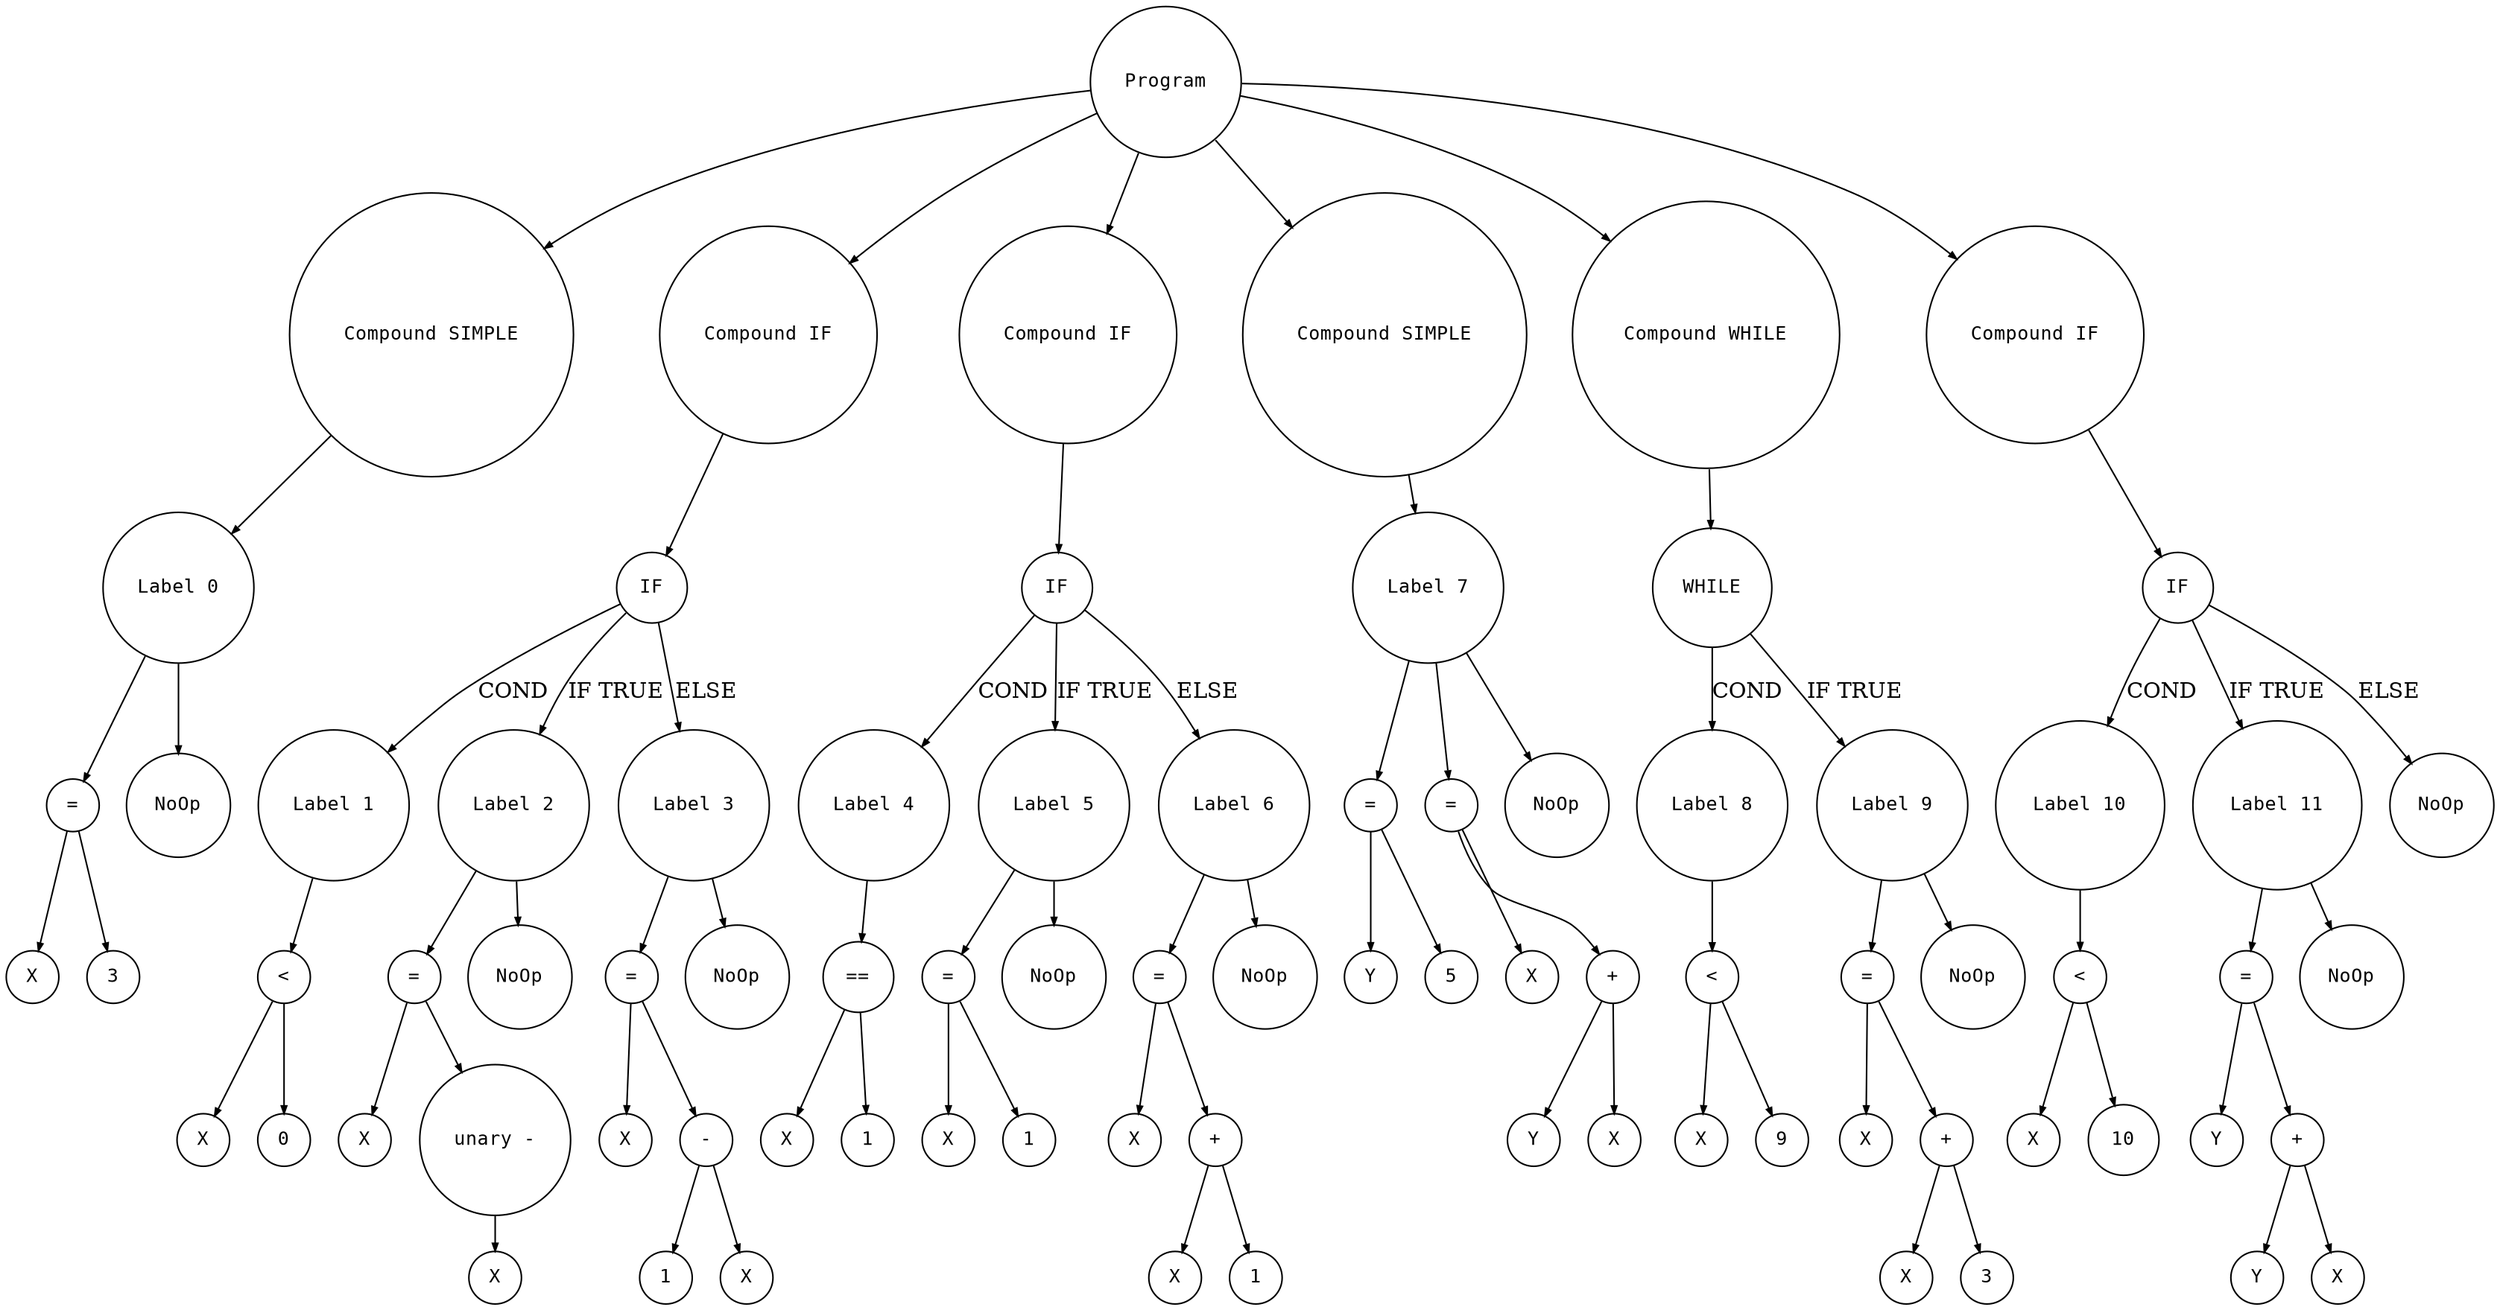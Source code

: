 digraph astgraph {
  node [shape=circle, fontsize=12, fontname="Courier", height=.1];
  ranksep=.3;
  edge [arrowsize=.5]
  node1 [label="Program"]
  node2 [label="Compound SIMPLE"]
  node3 [label="Label 0"]
  node4 [label="="]
  node5 [label="X"]
  node6 [label="3"]
  node4 -> node5
  node4 -> node6
  node3 -> node4
  node7 [label="NoOp"]
  node3 -> node7
  node2 -> node3
  node8 [label="Compound IF"]
  node9 [label="IF"]
  node10 [label="Label 1"]
  node11 [label="<"]
  node12 [label="X"]
  node13 [label="0"]
  node11 -> node12
  node11 -> node13
  node10 -> node11
  node9 -> node10 [label="COND"]
  node14 [label="Label 2"]
  node15 [label="="]
  node16 [label="X"]
  node17 [label="unary -"]
  node18 [label="X"]
  node17 -> node18
  node15 -> node16
  node15 -> node17
  node14 -> node15
  node19 [label="NoOp"]
  node14 -> node19
  node9 -> node14 [label="IF TRUE"] 
  node20 [label="Label 3"]
  node21 [label="="]
  node22 [label="X"]
  node23 [label="-"]
  node24 [label="1"]
  node25 [label="X"]
  node23 -> node24
  node23 -> node25
  node21 -> node22
  node21 -> node23
  node20 -> node21
  node26 [label="NoOp"]
  node20 -> node26
  node9 -> node20 [label="ELSE"] 
  node8 -> node9
  node27 [label="Compound IF"]
  node28 [label="IF"]
  node29 [label="Label 4"]
  node30 [label="=="]
  node31 [label="X"]
  node32 [label="1"]
  node30 -> node31
  node30 -> node32
  node29 -> node30
  node28 -> node29 [label="COND"]
  node33 [label="Label 5"]
  node34 [label="="]
  node35 [label="X"]
  node36 [label="1"]
  node34 -> node35
  node34 -> node36
  node33 -> node34
  node37 [label="NoOp"]
  node33 -> node37
  node28 -> node33 [label="IF TRUE"] 
  node38 [label="Label 6"]
  node39 [label="="]
  node40 [label="X"]
  node41 [label="+"]
  node42 [label="X"]
  node43 [label="1"]
  node41 -> node42
  node41 -> node43
  node39 -> node40
  node39 -> node41
  node38 -> node39
  node44 [label="NoOp"]
  node38 -> node44
  node28 -> node38 [label="ELSE"] 
  node27 -> node28
  node45 [label="Compound SIMPLE"]
  node46 [label="Label 7"]
  node47 [label="="]
  node48 [label="Y"]
  node49 [label="5"]
  node47 -> node48
  node47 -> node49
  node46 -> node47
  node50 [label="="]
  node51 [label="X"]
  node52 [label="+"]
  node53 [label="Y"]
  node54 [label="X"]
  node52 -> node53
  node52 -> node54
  node50 -> node51
  node50 -> node52
  node46 -> node50
  node55 [label="NoOp"]
  node46 -> node55
  node45 -> node46
  node56 [label="Compound WHILE"]
  node57 [label="WHILE"]
  node58 [label="Label 8"]
  node59 [label="<"]
  node60 [label="X"]
  node61 [label="9"]
  node59 -> node60
  node59 -> node61
  node58 -> node59
  node57 -> node58 [label="COND"]
  node62 [label="Label 9"]
  node63 [label="="]
  node64 [label="X"]
  node65 [label="+"]
  node66 [label="X"]
  node67 [label="3"]
  node65 -> node66
  node65 -> node67
  node63 -> node64
  node63 -> node65
  node62 -> node63
  node68 [label="NoOp"]
  node62 -> node68
  node57 -> node62 [label="IF TRUE"] 
  node56 -> node57
  node69 [label="Compound IF"]
  node70 [label="IF"]
  node71 [label="Label 10"]
  node72 [label="<"]
  node73 [label="X"]
  node74 [label="10"]
  node72 -> node73
  node72 -> node74
  node71 -> node72
  node70 -> node71 [label="COND"]
  node75 [label="Label 11"]
  node76 [label="="]
  node77 [label="Y"]
  node78 [label="+"]
  node79 [label="Y"]
  node80 [label="X"]
  node78 -> node79
  node78 -> node80
  node76 -> node77
  node76 -> node78
  node75 -> node76
  node81 [label="NoOp"]
  node75 -> node81
  node70 -> node75 [label="IF TRUE"] 
  node82 [label="NoOp"]
  node70 -> node82 [label="ELSE"] 
  node69 -> node70
  node1 -> node2
  node1 -> node8
  node1 -> node27
  node1 -> node45
  node1 -> node56
  node1 -> node69
}
